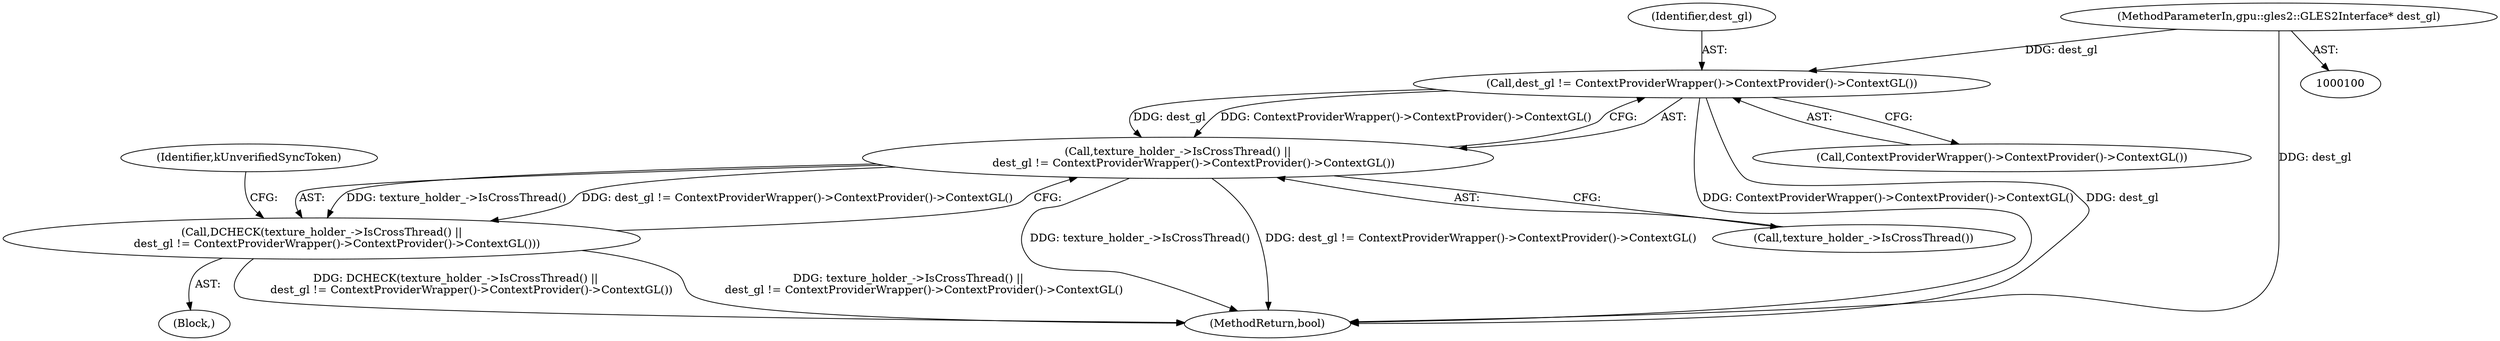 digraph "0_Chrome_78d89fe556cb5dabbc47b4967cdf55e607e29580_3@pointer" {
"1000101" [label="(MethodParameterIn,gpu::gles2::GLES2Interface* dest_gl)"];
"1000119" [label="(Call,dest_gl != ContextProviderWrapper()->ContextProvider()->ContextGL())"];
"1000117" [label="(Call,texture_holder_->IsCrossThread() ||\n         dest_gl != ContextProviderWrapper()->ContextProvider()->ContextGL())"];
"1000116" [label="(Call,DCHECK(texture_holder_->IsCrossThread() ||\n         dest_gl != ContextProviderWrapper()->ContextProvider()->ContextGL()))"];
"1000117" [label="(Call,texture_holder_->IsCrossThread() ||\n         dest_gl != ContextProviderWrapper()->ContextProvider()->ContextGL())"];
"1000108" [label="(Block,)"];
"1000123" [label="(Identifier,kUnverifiedSyncToken)"];
"1000119" [label="(Call,dest_gl != ContextProviderWrapper()->ContextProvider()->ContextGL())"];
"1000166" [label="(MethodReturn,bool)"];
"1000120" [label="(Identifier,dest_gl)"];
"1000121" [label="(Call,ContextProviderWrapper()->ContextProvider()->ContextGL())"];
"1000101" [label="(MethodParameterIn,gpu::gles2::GLES2Interface* dest_gl)"];
"1000116" [label="(Call,DCHECK(texture_holder_->IsCrossThread() ||\n         dest_gl != ContextProviderWrapper()->ContextProvider()->ContextGL()))"];
"1000118" [label="(Call,texture_holder_->IsCrossThread())"];
"1000101" -> "1000100"  [label="AST: "];
"1000101" -> "1000166"  [label="DDG: dest_gl"];
"1000101" -> "1000119"  [label="DDG: dest_gl"];
"1000119" -> "1000117"  [label="AST: "];
"1000119" -> "1000121"  [label="CFG: "];
"1000120" -> "1000119"  [label="AST: "];
"1000121" -> "1000119"  [label="AST: "];
"1000117" -> "1000119"  [label="CFG: "];
"1000119" -> "1000166"  [label="DDG: ContextProviderWrapper()->ContextProvider()->ContextGL()"];
"1000119" -> "1000166"  [label="DDG: dest_gl"];
"1000119" -> "1000117"  [label="DDG: dest_gl"];
"1000119" -> "1000117"  [label="DDG: ContextProviderWrapper()->ContextProvider()->ContextGL()"];
"1000117" -> "1000116"  [label="AST: "];
"1000117" -> "1000118"  [label="CFG: "];
"1000118" -> "1000117"  [label="AST: "];
"1000116" -> "1000117"  [label="CFG: "];
"1000117" -> "1000166"  [label="DDG: texture_holder_->IsCrossThread()"];
"1000117" -> "1000166"  [label="DDG: dest_gl != ContextProviderWrapper()->ContextProvider()->ContextGL()"];
"1000117" -> "1000116"  [label="DDG: texture_holder_->IsCrossThread()"];
"1000117" -> "1000116"  [label="DDG: dest_gl != ContextProviderWrapper()->ContextProvider()->ContextGL()"];
"1000116" -> "1000108"  [label="AST: "];
"1000123" -> "1000116"  [label="CFG: "];
"1000116" -> "1000166"  [label="DDG: texture_holder_->IsCrossThread() ||\n         dest_gl != ContextProviderWrapper()->ContextProvider()->ContextGL()"];
"1000116" -> "1000166"  [label="DDG: DCHECK(texture_holder_->IsCrossThread() ||\n         dest_gl != ContextProviderWrapper()->ContextProvider()->ContextGL())"];
}
